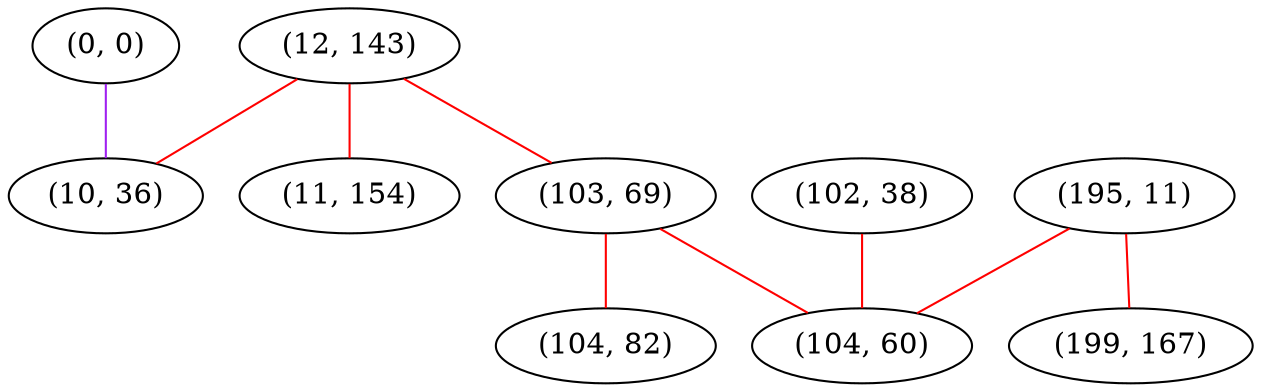 graph "" {
"(12, 143)";
"(0, 0)";
"(10, 36)";
"(102, 38)";
"(195, 11)";
"(199, 167)";
"(11, 154)";
"(103, 69)";
"(104, 82)";
"(104, 60)";
"(12, 143)" -- "(11, 154)"  [color=red, key=0, weight=1];
"(12, 143)" -- "(103, 69)"  [color=red, key=0, weight=1];
"(12, 143)" -- "(10, 36)"  [color=red, key=0, weight=1];
"(0, 0)" -- "(10, 36)"  [color=purple, key=0, weight=4];
"(102, 38)" -- "(104, 60)"  [color=red, key=0, weight=1];
"(195, 11)" -- "(199, 167)"  [color=red, key=0, weight=1];
"(195, 11)" -- "(104, 60)"  [color=red, key=0, weight=1];
"(103, 69)" -- "(104, 82)"  [color=red, key=0, weight=1];
"(103, 69)" -- "(104, 60)"  [color=red, key=0, weight=1];
}
